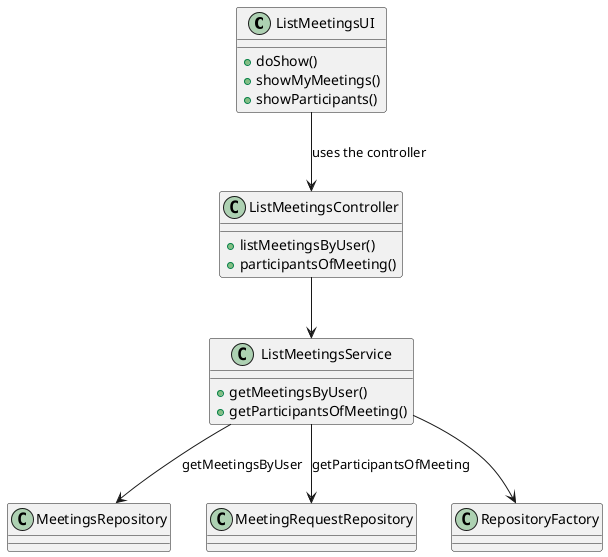@startuml
'https://plantuml.com/class-diagram

class ListMeetingsUI {
    + doShow()
    + showMyMeetings()
    + showParticipants()
}

class ListMeetingsController {
    + listMeetingsByUser()
    + participantsOfMeeting()
}

class ListMeetingsService {
    + getMeetingsByUser()
    + getParticipantsOfMeeting()
}

class MeetingsRepository {
}

class MeetingRequestRepository {
}

class RepositoryFactory {
}

ListMeetingsUI -down-> ListMeetingsController   : uses the controller
ListMeetingsController --> ListMeetingsService
ListMeetingsService --> RepositoryFactory
ListMeetingsService --> MeetingsRepository      : getMeetingsByUser
ListMeetingsService --> MeetingRequestRepository: getParticipantsOfMeeting

@enduml